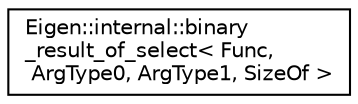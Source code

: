 digraph "Graphical Class Hierarchy"
{
  edge [fontname="Helvetica",fontsize="10",labelfontname="Helvetica",labelfontsize="10"];
  node [fontname="Helvetica",fontsize="10",shape=record];
  rankdir="LR";
  Node1 [label="Eigen::internal::binary\l_result_of_select\< Func,\l ArgType0, ArgType1, SizeOf \>",height=0.2,width=0.4,color="black", fillcolor="white", style="filled",URL="$struct_eigen_1_1internal_1_1binary__result__of__select.html"];
}
